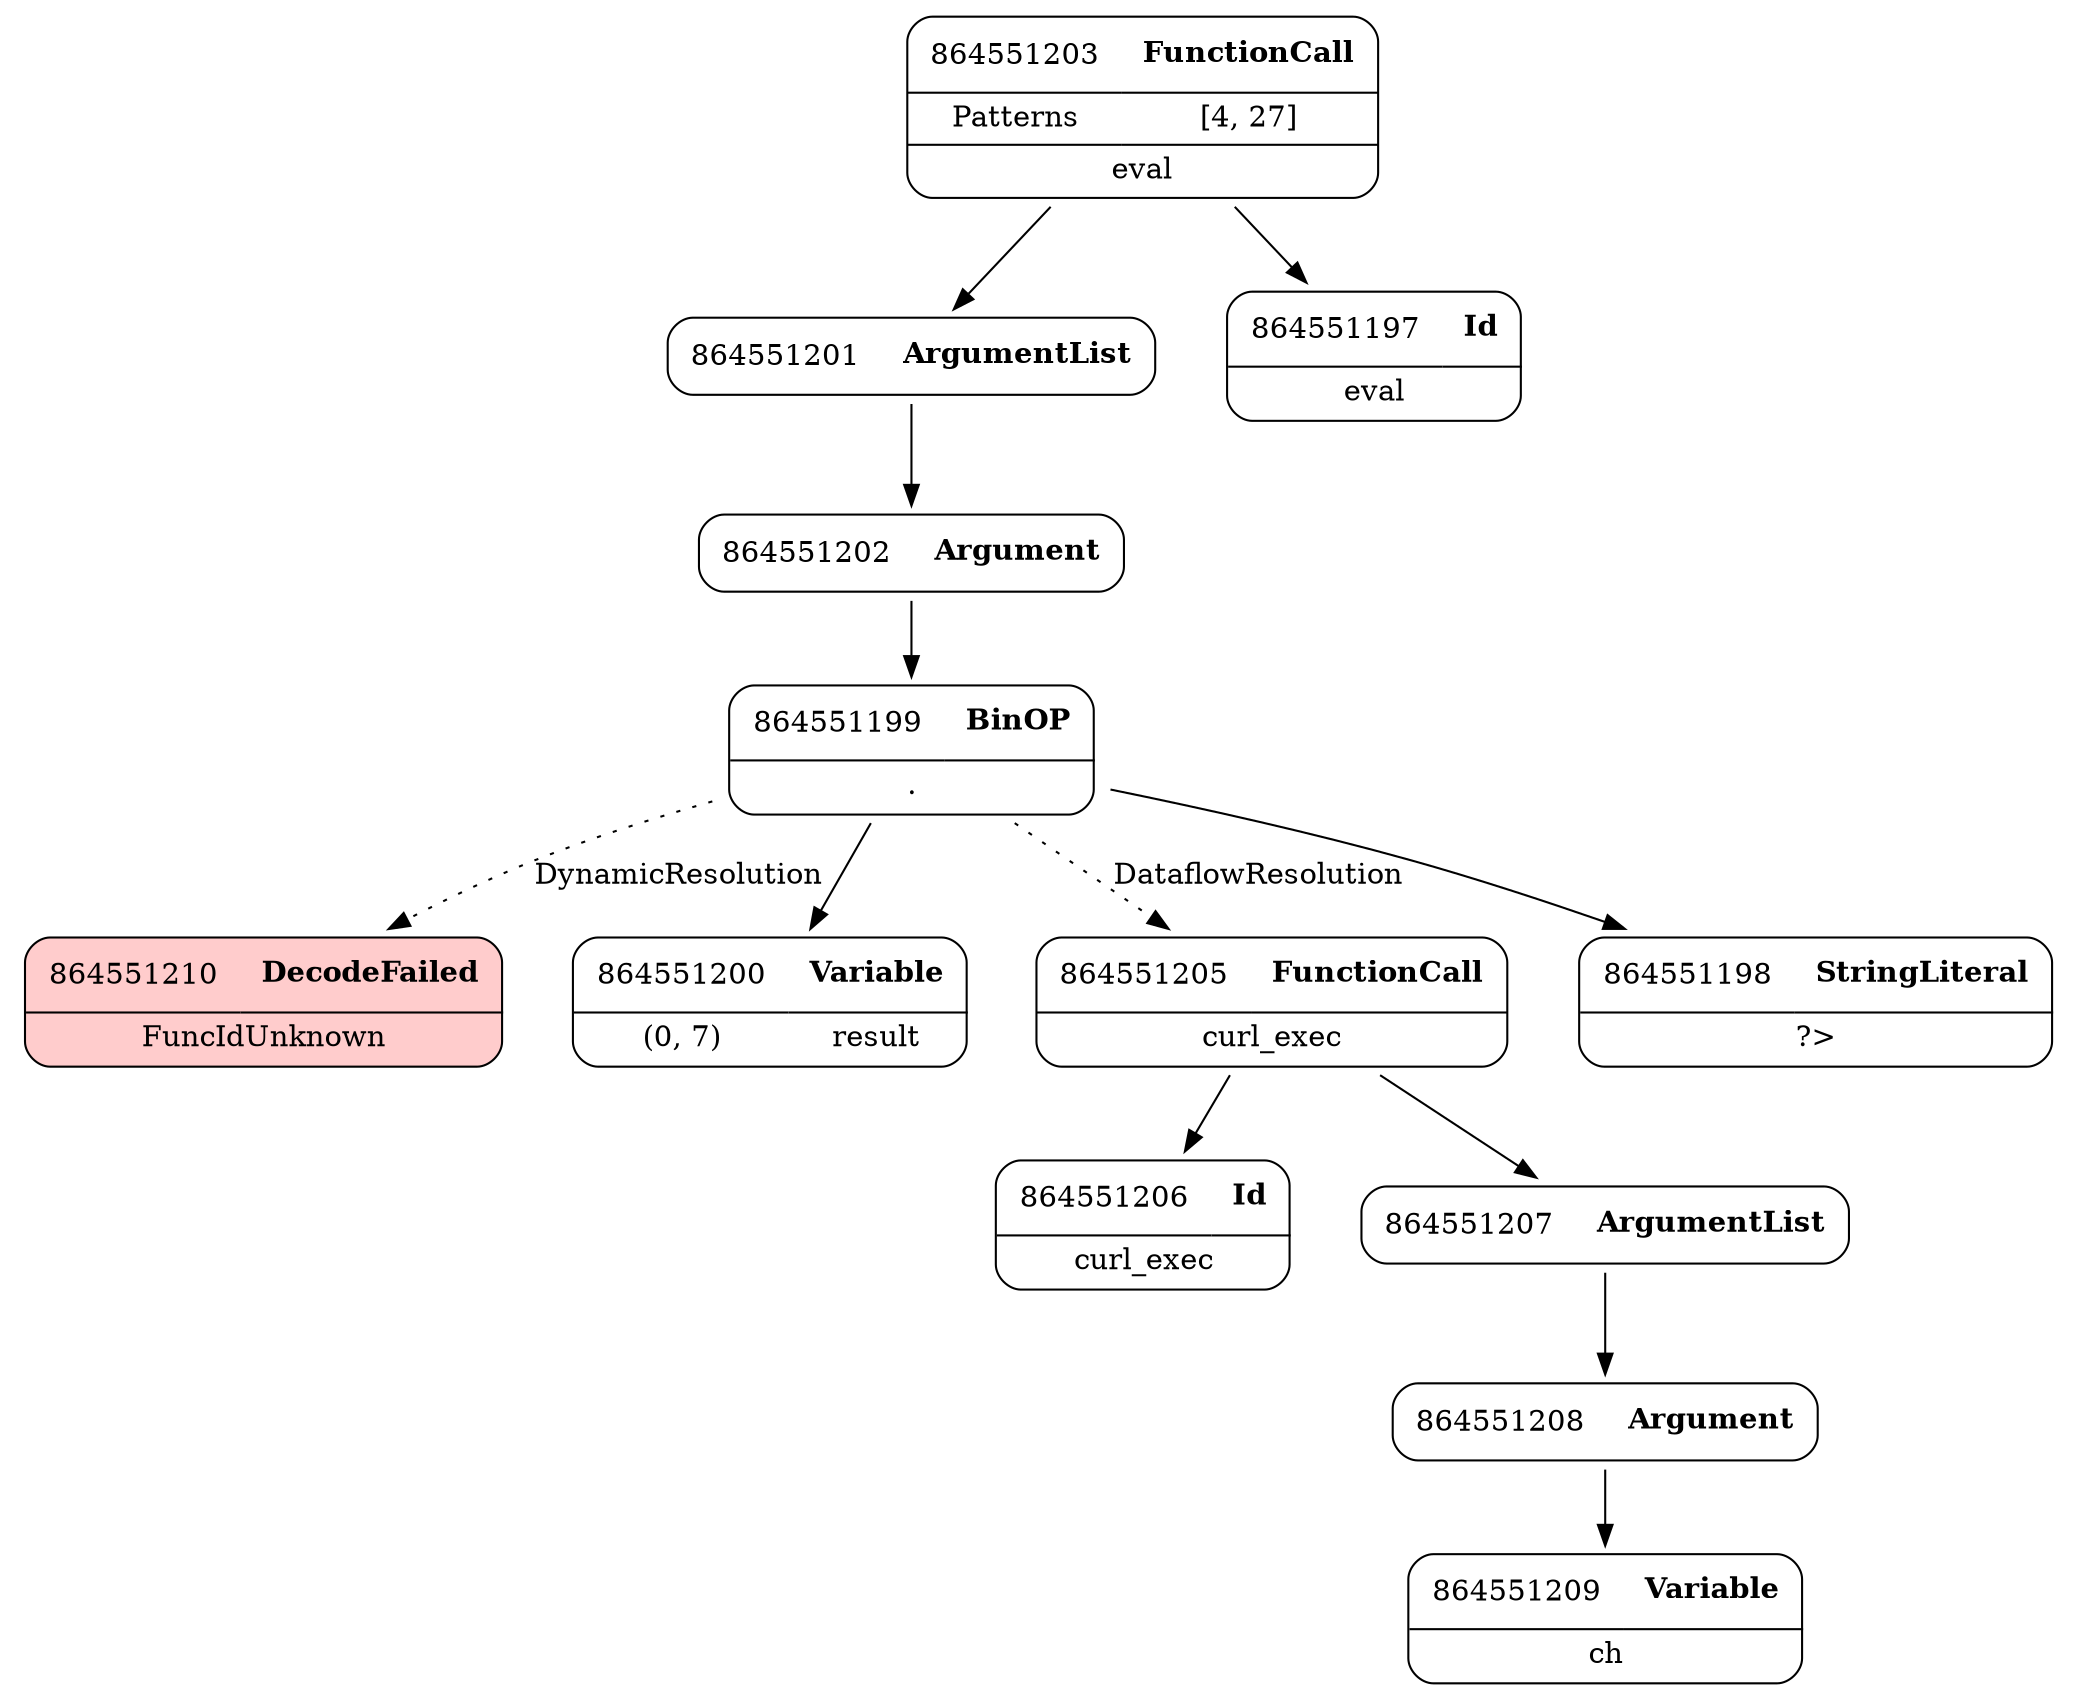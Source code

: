 digraph ast {
node [shape=none];
864551208 [label=<<TABLE border='1' cellspacing='0' cellpadding='10' style='rounded' ><TR><TD border='0'>864551208</TD><TD border='0'><B>Argument</B></TD></TR></TABLE>>];
864551208 -> 864551209 [weight=2];
864551209 [label=<<TABLE border='1' cellspacing='0' cellpadding='10' style='rounded' ><TR><TD border='0'>864551209</TD><TD border='0'><B>Variable</B></TD></TR><HR/><TR><TD border='0' cellpadding='5' colspan='2'>ch</TD></TR></TABLE>>];
864551210 [label=<<TABLE border='1' cellspacing='0' cellpadding='10' style='rounded' bgcolor='#FFCCCC' ><TR><TD border='0'>864551210</TD><TD border='0'><B>DecodeFailed</B></TD></TR><HR/><TR><TD border='0' cellpadding='5' colspan='2'>FuncIdUnknown</TD></TR></TABLE>>];
864551200 [label=<<TABLE border='1' cellspacing='0' cellpadding='10' style='rounded' ><TR><TD border='0'>864551200</TD><TD border='0'><B>Variable</B></TD></TR><HR/><TR><TD border='0' cellpadding='5'>(0, 7)</TD><TD border='0' cellpadding='5'>result</TD></TR></TABLE>>];
864551201 [label=<<TABLE border='1' cellspacing='0' cellpadding='10' style='rounded' ><TR><TD border='0'>864551201</TD><TD border='0'><B>ArgumentList</B></TD></TR></TABLE>>];
864551201 -> 864551202 [weight=2];
864551202 [label=<<TABLE border='1' cellspacing='0' cellpadding='10' style='rounded' ><TR><TD border='0'>864551202</TD><TD border='0'><B>Argument</B></TD></TR></TABLE>>];
864551202 -> 864551199 [weight=2];
864551203 [label=<<TABLE border='1' cellspacing='0' cellpadding='10' style='rounded' ><TR><TD border='0'>864551203</TD><TD border='0'><B>FunctionCall</B></TD></TR><HR/><TR><TD border='0' cellpadding='5'>Patterns</TD><TD border='0' cellpadding='5'>[4, 27]</TD></TR><HR/><TR><TD border='0' cellpadding='5' colspan='2'>eval</TD></TR></TABLE>>];
864551203 -> 864551197 [weight=2];
864551203 -> 864551201 [weight=2];
864551205 [label=<<TABLE border='1' cellspacing='0' cellpadding='10' style='rounded' ><TR><TD border='0'>864551205</TD><TD border='0'><B>FunctionCall</B></TD></TR><HR/><TR><TD border='0' cellpadding='5' colspan='2'>curl_exec</TD></TR></TABLE>>];
864551205 -> 864551206 [weight=2];
864551205 -> 864551207 [weight=2];
864551206 [label=<<TABLE border='1' cellspacing='0' cellpadding='10' style='rounded' ><TR><TD border='0'>864551206</TD><TD border='0'><B>Id</B></TD></TR><HR/><TR><TD border='0' cellpadding='5' colspan='2'>curl_exec</TD></TR></TABLE>>];
864551207 [label=<<TABLE border='1' cellspacing='0' cellpadding='10' style='rounded' ><TR><TD border='0'>864551207</TD><TD border='0'><B>ArgumentList</B></TD></TR></TABLE>>];
864551207 -> 864551208 [weight=2];
864551197 [label=<<TABLE border='1' cellspacing='0' cellpadding='10' style='rounded' ><TR><TD border='0'>864551197</TD><TD border='0'><B>Id</B></TD></TR><HR/><TR><TD border='0' cellpadding='5' colspan='2'>eval</TD></TR></TABLE>>];
864551198 [label=<<TABLE border='1' cellspacing='0' cellpadding='10' style='rounded' ><TR><TD border='0'>864551198</TD><TD border='0'><B>StringLiteral</B></TD></TR><HR/><TR><TD border='0' cellpadding='5' colspan='2'>?&gt;</TD></TR></TABLE>>];
864551199 [label=<<TABLE border='1' cellspacing='0' cellpadding='10' style='rounded' ><TR><TD border='0'>864551199</TD><TD border='0'><B>BinOP</B></TD></TR><HR/><TR><TD border='0' cellpadding='5' colspan='2'>.</TD></TR></TABLE>>];
864551199 -> 864551198 [weight=2];
864551199 -> 864551200 [weight=2];
864551199 -> 864551210 [style=dotted,label=DynamicResolution];
864551199 -> 864551205 [style=dotted,label=DataflowResolution];
}
